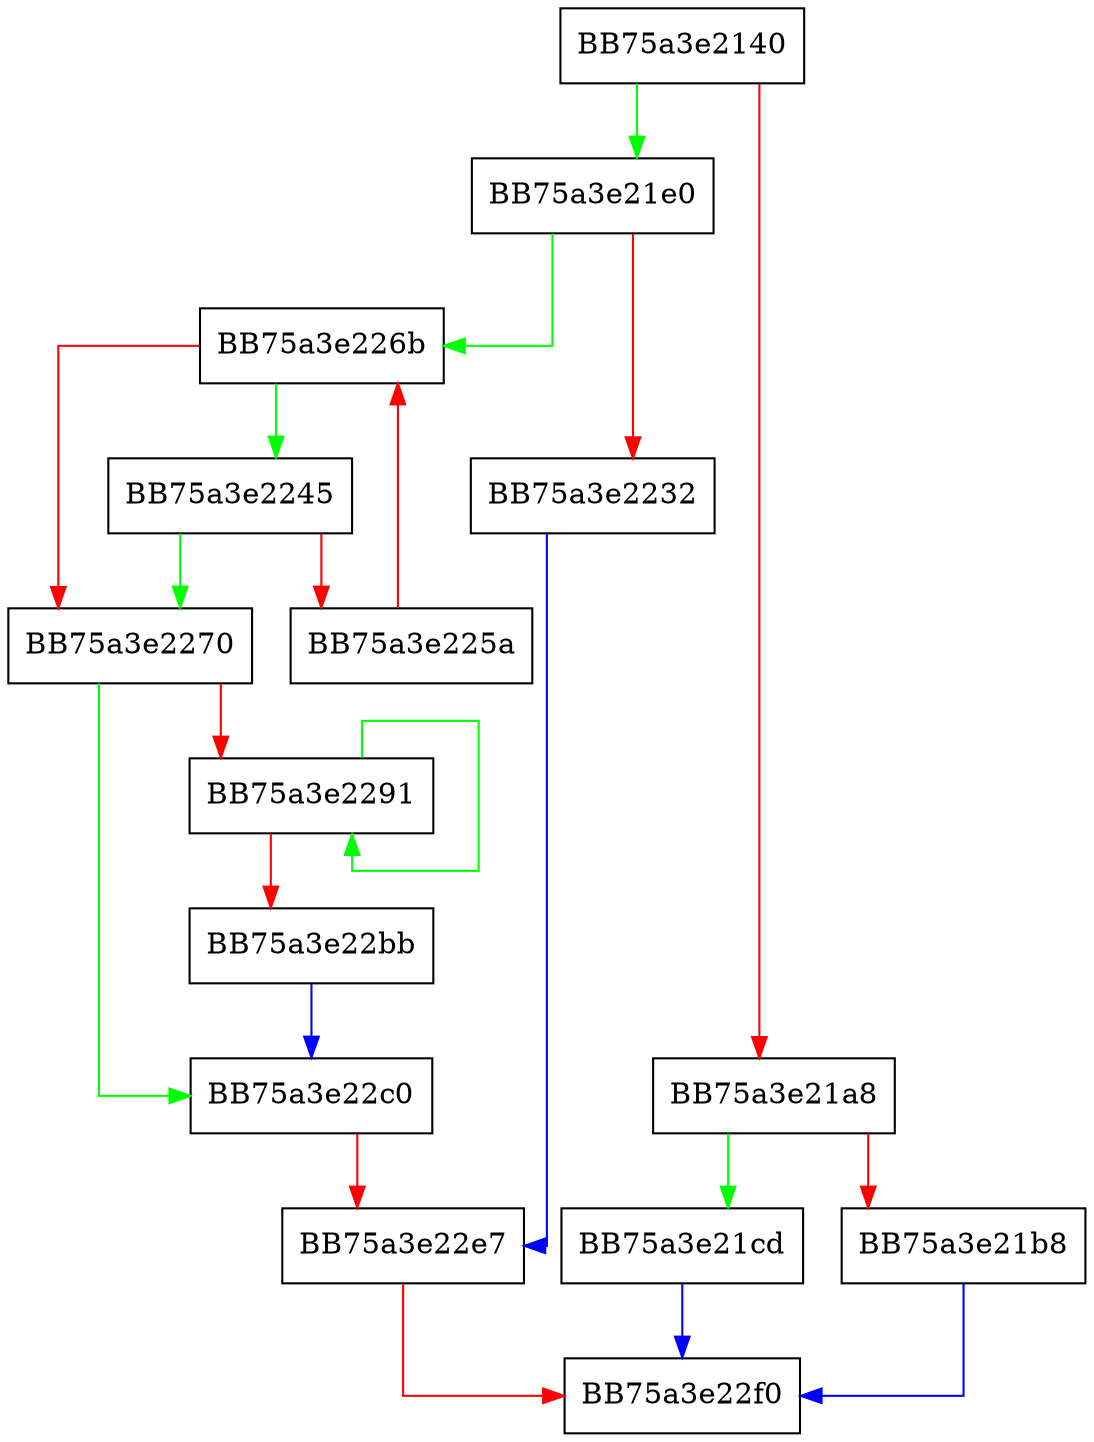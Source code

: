 digraph w32_transform {
  node [shape="box"];
  graph [splines=ortho];
  BB75a3e2140 -> BB75a3e21e0 [color="green"];
  BB75a3e2140 -> BB75a3e21a8 [color="red"];
  BB75a3e21a8 -> BB75a3e21cd [color="green"];
  BB75a3e21a8 -> BB75a3e21b8 [color="red"];
  BB75a3e21b8 -> BB75a3e22f0 [color="blue"];
  BB75a3e21cd -> BB75a3e22f0 [color="blue"];
  BB75a3e21e0 -> BB75a3e226b [color="green"];
  BB75a3e21e0 -> BB75a3e2232 [color="red"];
  BB75a3e2232 -> BB75a3e22e7 [color="blue"];
  BB75a3e2245 -> BB75a3e2270 [color="green"];
  BB75a3e2245 -> BB75a3e225a [color="red"];
  BB75a3e225a -> BB75a3e226b [color="red"];
  BB75a3e226b -> BB75a3e2245 [color="green"];
  BB75a3e226b -> BB75a3e2270 [color="red"];
  BB75a3e2270 -> BB75a3e22c0 [color="green"];
  BB75a3e2270 -> BB75a3e2291 [color="red"];
  BB75a3e2291 -> BB75a3e2291 [color="green"];
  BB75a3e2291 -> BB75a3e22bb [color="red"];
  BB75a3e22bb -> BB75a3e22c0 [color="blue"];
  BB75a3e22c0 -> BB75a3e22e7 [color="red"];
  BB75a3e22e7 -> BB75a3e22f0 [color="red"];
}